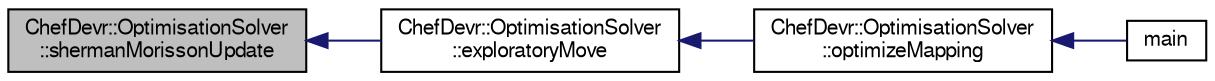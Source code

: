 digraph "ChefDevr::OptimisationSolver::shermanMorissonUpdate"
{
  edge [fontname="FreeSans",fontsize="10",labelfontname="FreeSans",labelfontsize="10"];
  node [fontname="FreeSans",fontsize="10",shape=record];
  rankdir="LR";
  Node1 [label="ChefDevr::OptimisationSolver\l::shermanMorissonUpdate",height=0.2,width=0.4,color="black", fillcolor="grey75", style="filled", fontcolor="black"];
  Node1 -> Node2 [dir="back",color="midnightblue",fontsize="10",style="solid",fontname="FreeSans"];
  Node2 [label="ChefDevr::OptimisationSolver\l::exploratoryMove",height=0.2,width=0.4,color="black", fillcolor="white", style="filled",URL="$class_chef_devr_1_1_optimisation_solver.html#a8e53a3b232857f165df0a13370bdd404",tooltip="Updates the movement vector of X that improves the solution (X_move) "];
  Node2 -> Node3 [dir="back",color="midnightblue",fontsize="10",style="solid",fontname="FreeSans"];
  Node3 [label="ChefDevr::OptimisationSolver\l::optimizeMapping",height=0.2,width=0.4,color="black", fillcolor="white", style="filled",URL="$class_chef_devr_1_1_optimisation_solver.html#ac071d573e4155176f151f9413ef7b107",tooltip="Computes the optimized parametrisation of the BRDFs manifold. Uses Hook & Jeeves method to solve the ..."];
  Node3 -> Node4 [dir="back",color="midnightblue",fontsize="10",style="solid",fontname="FreeSans"];
  Node4 [label="main",height=0.2,width=0.4,color="black", fillcolor="white", style="filled",URL="$main_8cpp.html#ac0f2228420376f4db7e1274f2b41667c"];
}

